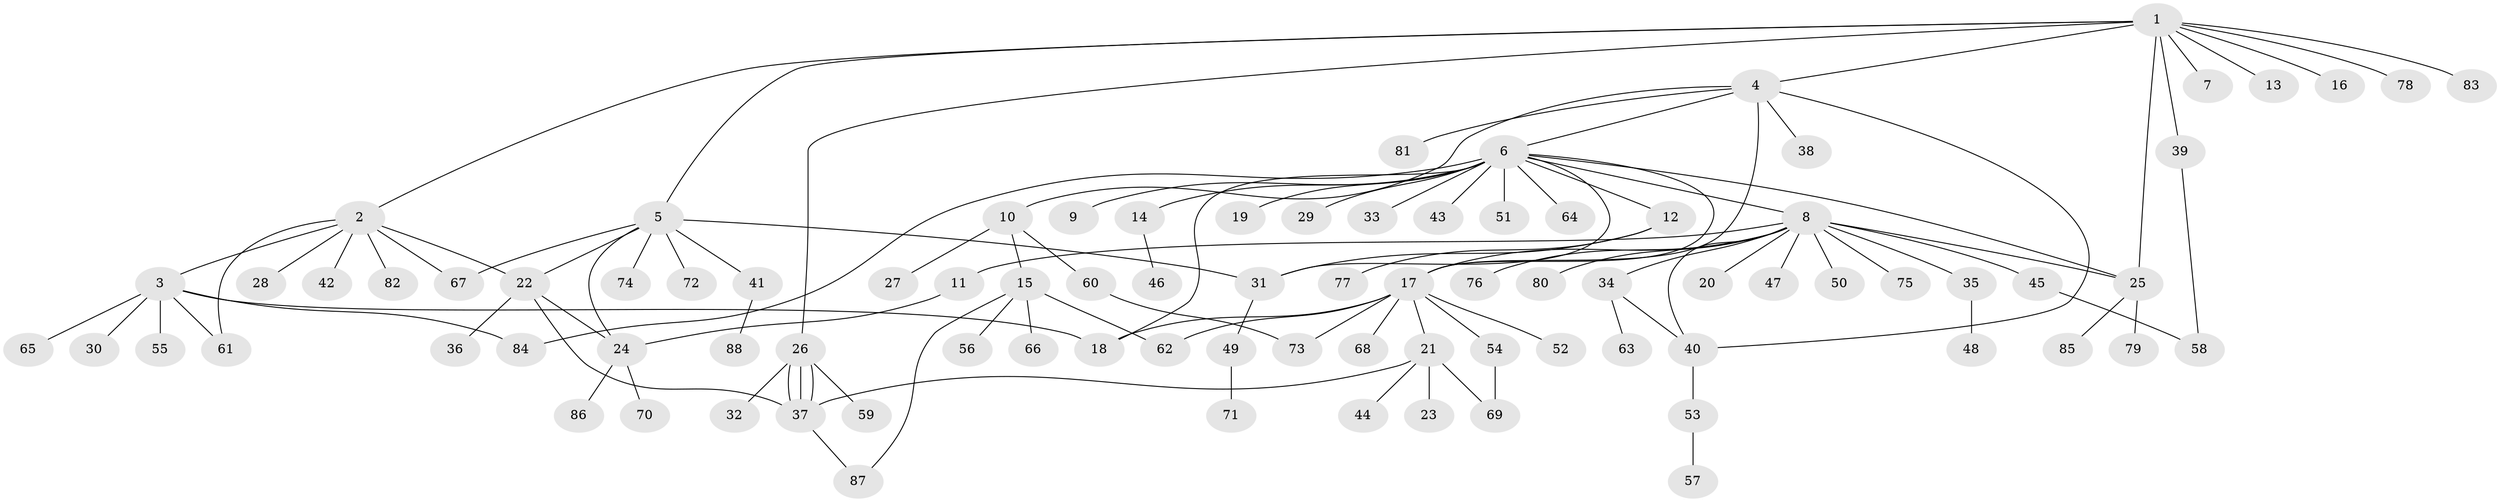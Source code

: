 // coarse degree distribution, {16: 0.014705882352941176, 12: 0.014705882352941176, 10: 0.029411764705882353, 15: 0.014705882352941176, 1: 0.6470588235294118, 14: 0.014705882352941176, 7: 0.014705882352941176, 2: 0.14705882352941177, 3: 0.029411764705882353, 4: 0.058823529411764705, 6: 0.014705882352941176}
// Generated by graph-tools (version 1.1) at 2025/23/03/03/25 07:23:52]
// undirected, 88 vertices, 112 edges
graph export_dot {
graph [start="1"]
  node [color=gray90,style=filled];
  1;
  2;
  3;
  4;
  5;
  6;
  7;
  8;
  9;
  10;
  11;
  12;
  13;
  14;
  15;
  16;
  17;
  18;
  19;
  20;
  21;
  22;
  23;
  24;
  25;
  26;
  27;
  28;
  29;
  30;
  31;
  32;
  33;
  34;
  35;
  36;
  37;
  38;
  39;
  40;
  41;
  42;
  43;
  44;
  45;
  46;
  47;
  48;
  49;
  50;
  51;
  52;
  53;
  54;
  55;
  56;
  57;
  58;
  59;
  60;
  61;
  62;
  63;
  64;
  65;
  66;
  67;
  68;
  69;
  70;
  71;
  72;
  73;
  74;
  75;
  76;
  77;
  78;
  79;
  80;
  81;
  82;
  83;
  84;
  85;
  86;
  87;
  88;
  1 -- 2;
  1 -- 4;
  1 -- 5;
  1 -- 7;
  1 -- 13;
  1 -- 16;
  1 -- 25;
  1 -- 26;
  1 -- 39;
  1 -- 78;
  1 -- 83;
  2 -- 3;
  2 -- 22;
  2 -- 28;
  2 -- 42;
  2 -- 61;
  2 -- 67;
  2 -- 82;
  3 -- 18;
  3 -- 30;
  3 -- 55;
  3 -- 61;
  3 -- 65;
  3 -- 84;
  4 -- 6;
  4 -- 10;
  4 -- 17;
  4 -- 38;
  4 -- 40;
  4 -- 81;
  5 -- 22;
  5 -- 24;
  5 -- 31;
  5 -- 41;
  5 -- 67;
  5 -- 72;
  5 -- 74;
  6 -- 8;
  6 -- 9;
  6 -- 12;
  6 -- 14;
  6 -- 17;
  6 -- 18;
  6 -- 19;
  6 -- 25;
  6 -- 29;
  6 -- 31;
  6 -- 33;
  6 -- 43;
  6 -- 51;
  6 -- 64;
  6 -- 84;
  8 -- 11;
  8 -- 17;
  8 -- 20;
  8 -- 25;
  8 -- 34;
  8 -- 35;
  8 -- 40;
  8 -- 45;
  8 -- 47;
  8 -- 50;
  8 -- 75;
  8 -- 76;
  8 -- 80;
  10 -- 15;
  10 -- 27;
  10 -- 60;
  11 -- 24;
  12 -- 31;
  12 -- 77;
  14 -- 46;
  15 -- 56;
  15 -- 62;
  15 -- 66;
  15 -- 87;
  17 -- 18;
  17 -- 21;
  17 -- 52;
  17 -- 54;
  17 -- 62;
  17 -- 68;
  17 -- 73;
  21 -- 23;
  21 -- 37;
  21 -- 44;
  21 -- 69;
  22 -- 24;
  22 -- 36;
  22 -- 37;
  24 -- 70;
  24 -- 86;
  25 -- 79;
  25 -- 85;
  26 -- 32;
  26 -- 37;
  26 -- 37;
  26 -- 37;
  26 -- 59;
  31 -- 49;
  34 -- 40;
  34 -- 63;
  35 -- 48;
  37 -- 87;
  39 -- 58;
  40 -- 53;
  41 -- 88;
  45 -- 58;
  49 -- 71;
  53 -- 57;
  54 -- 69;
  60 -- 73;
}
